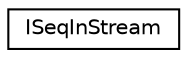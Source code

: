 digraph G
{
  edge [fontname="Helvetica",fontsize="10",labelfontname="Helvetica",labelfontsize="10"];
  node [fontname="Helvetica",fontsize="10",shape=record];
  rankdir="LR";
  Node1 [label="ISeqInStream",height=0.2,width=0.4,color="black", fillcolor="white", style="filled",URL="$struct_i_seq_in_stream.html"];
}
